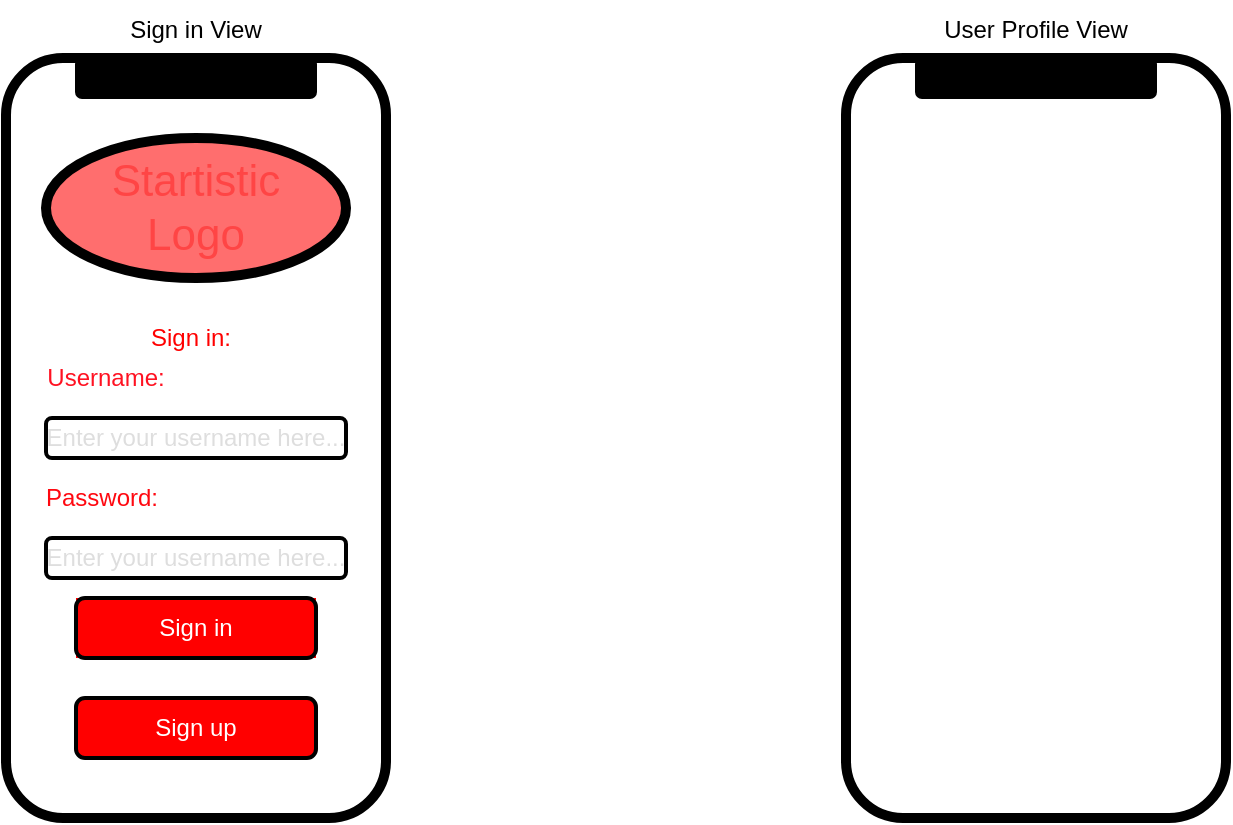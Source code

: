 <mxfile version="13.9.9" type="github">
  <diagram id="vLK1QHzsZwCWe26-EjpD" name="Page-1">
    <mxGraphModel dx="1426" dy="1995" grid="1" gridSize="10" guides="1" tooltips="1" connect="1" arrows="1" fold="1" page="1" pageScale="1" pageWidth="827" pageHeight="1169" math="0" shadow="0">
      <root>
        <mxCell id="0" />
        <mxCell id="1" parent="0" />
        <mxCell id="SXSW4Jbu2w7X9lbYHK37-1" value="Sign in View" style="text;html=1;strokeColor=none;fillColor=none;align=center;verticalAlign=middle;whiteSpace=wrap;rounded=0;" vertex="1" parent="1">
          <mxGeometry x="130" y="-1169" width="130" height="29" as="geometry" />
        </mxCell>
        <mxCell id="SXSW4Jbu2w7X9lbYHK37-7" value="" style="group;fillColor=#ffffff;" vertex="1" connectable="0" parent="1">
          <mxGeometry x="100" y="-1140" width="210" height="380" as="geometry" />
        </mxCell>
        <mxCell id="SXSW4Jbu2w7X9lbYHK37-3" value="" style="rounded=1;whiteSpace=wrap;html=1;strokeWidth=5;fillColor=#FFFFFF;" vertex="1" parent="SXSW4Jbu2w7X9lbYHK37-7">
          <mxGeometry width="190" height="380" as="geometry" />
        </mxCell>
        <mxCell id="SXSW4Jbu2w7X9lbYHK37-4" value="" style="rounded=1;whiteSpace=wrap;html=1;fillColor=#000000;" vertex="1" parent="SXSW4Jbu2w7X9lbYHK37-7">
          <mxGeometry x="35" width="120" height="20" as="geometry" />
        </mxCell>
        <mxCell id="SXSW4Jbu2w7X9lbYHK37-10" value="" style="ellipse;whiteSpace=wrap;html=1;strokeWidth=5;fillColor=#FF6E6E;" vertex="1" parent="SXSW4Jbu2w7X9lbYHK37-7">
          <mxGeometry x="20" y="40" width="150" height="70" as="geometry" />
        </mxCell>
        <mxCell id="SXSW4Jbu2w7X9lbYHK37-11" value="&lt;font style=&quot;font-size: 22px&quot; color=&quot;#ff4545&quot;&gt;Startistic Logo&lt;/font&gt;" style="text;html=1;strokeColor=none;fillColor=none;align=center;verticalAlign=middle;whiteSpace=wrap;rounded=0;" vertex="1" parent="SXSW4Jbu2w7X9lbYHK37-7">
          <mxGeometry x="40" y="65" width="110" height="20" as="geometry" />
        </mxCell>
        <mxCell id="SXSW4Jbu2w7X9lbYHK37-12" value="" style="rounded=1;whiteSpace=wrap;html=1;strokeWidth=2;" vertex="1" parent="SXSW4Jbu2w7X9lbYHK37-7">
          <mxGeometry x="20" y="180" width="150" height="20" as="geometry" />
        </mxCell>
        <mxCell id="SXSW4Jbu2w7X9lbYHK37-13" value="&lt;font color=&quot;#ff0000&quot;&gt;Sign in:&lt;/font&gt;" style="text;html=1;strokeColor=none;fillColor=none;align=center;verticalAlign=middle;whiteSpace=wrap;rounded=0;" vertex="1" parent="SXSW4Jbu2w7X9lbYHK37-7">
          <mxGeometry x="70" y="130" width="45" height="20" as="geometry" />
        </mxCell>
        <mxCell id="SXSW4Jbu2w7X9lbYHK37-14" value="&lt;font color=&quot;#ff1222&quot;&gt;Username:&lt;/font&gt;" style="text;html=1;strokeColor=none;fillColor=none;align=center;verticalAlign=middle;whiteSpace=wrap;rounded=0;" vertex="1" parent="SXSW4Jbu2w7X9lbYHK37-7">
          <mxGeometry x="30" y="150" width="40" height="20" as="geometry" />
        </mxCell>
        <mxCell id="SXSW4Jbu2w7X9lbYHK37-16" value="&lt;font color=&quot;#ff0810&quot;&gt;Password:&lt;/font&gt;" style="text;html=1;strokeColor=none;fillColor=none;align=center;verticalAlign=middle;whiteSpace=wrap;rounded=0;" vertex="1" parent="SXSW4Jbu2w7X9lbYHK37-7">
          <mxGeometry x="27.5" y="210" width="40" height="20" as="geometry" />
        </mxCell>
        <mxCell id="SXSW4Jbu2w7X9lbYHK37-15" value="&lt;font color=&quot;#dedede&quot;&gt;Enter your username here...&lt;/font&gt;" style="text;html=1;strokeColor=none;fillColor=none;align=center;verticalAlign=middle;whiteSpace=wrap;rounded=0;" vertex="1" parent="SXSW4Jbu2w7X9lbYHK37-7">
          <mxGeometry x="5" y="180" width="180" height="20" as="geometry" />
        </mxCell>
        <mxCell id="SXSW4Jbu2w7X9lbYHK37-18" value="" style="rounded=1;whiteSpace=wrap;html=1;strokeWidth=2;" vertex="1" parent="SXSW4Jbu2w7X9lbYHK37-7">
          <mxGeometry x="20" y="240" width="150" height="20" as="geometry" />
        </mxCell>
        <mxCell id="SXSW4Jbu2w7X9lbYHK37-22" value="" style="group;fillColor=#FF0000;" vertex="1" connectable="0" parent="SXSW4Jbu2w7X9lbYHK37-7">
          <mxGeometry x="35" y="270" width="120" height="30" as="geometry" />
        </mxCell>
        <mxCell id="SXSW4Jbu2w7X9lbYHK37-19" value="" style="rounded=1;whiteSpace=wrap;html=1;strokeWidth=2;fillColor=#FF0000;" vertex="1" parent="SXSW4Jbu2w7X9lbYHK37-22">
          <mxGeometry width="120" height="30" as="geometry" />
        </mxCell>
        <mxCell id="SXSW4Jbu2w7X9lbYHK37-20" value="&lt;font color=&quot;#ffffff&quot;&gt;Sign in&lt;/font&gt;" style="text;html=1;strokeColor=none;fillColor=none;align=center;verticalAlign=middle;whiteSpace=wrap;rounded=0;" vertex="1" parent="SXSW4Jbu2w7X9lbYHK37-22">
          <mxGeometry x="15" y="5" width="90" height="20" as="geometry" />
        </mxCell>
        <mxCell id="SXSW4Jbu2w7X9lbYHK37-23" value="" style="group" vertex="1" connectable="0" parent="SXSW4Jbu2w7X9lbYHK37-7">
          <mxGeometry x="35" y="320" width="120" height="30" as="geometry" />
        </mxCell>
        <mxCell id="SXSW4Jbu2w7X9lbYHK37-24" value="" style="rounded=1;whiteSpace=wrap;html=1;strokeWidth=2;fillColor=#FF0000;" vertex="1" parent="SXSW4Jbu2w7X9lbYHK37-23">
          <mxGeometry width="120" height="30" as="geometry" />
        </mxCell>
        <mxCell id="SXSW4Jbu2w7X9lbYHK37-25" value="&lt;font color=&quot;#ffffff&quot;&gt;Sign up&lt;/font&gt;" style="text;html=1;strokeColor=none;fillColor=none;align=center;verticalAlign=middle;whiteSpace=wrap;rounded=0;" vertex="1" parent="SXSW4Jbu2w7X9lbYHK37-23">
          <mxGeometry x="15" y="5" width="90" height="20" as="geometry" />
        </mxCell>
        <mxCell id="SXSW4Jbu2w7X9lbYHK37-17" value="&lt;font color=&quot;#dedede&quot;&gt;Enter your username here...&lt;/font&gt;" style="text;html=1;strokeColor=none;fillColor=none;align=center;verticalAlign=middle;whiteSpace=wrap;rounded=0;" vertex="1" parent="SXSW4Jbu2w7X9lbYHK37-7">
          <mxGeometry x="5" y="240" width="180" height="20" as="geometry" />
        </mxCell>
        <mxCell id="SXSW4Jbu2w7X9lbYHK37-8" value="" style="group" vertex="1" connectable="0" parent="1">
          <mxGeometry x="520" y="-1140" width="190" height="380" as="geometry" />
        </mxCell>
        <mxCell id="SXSW4Jbu2w7X9lbYHK37-5" value="" style="rounded=1;whiteSpace=wrap;html=1;strokeWidth=5;" vertex="1" parent="SXSW4Jbu2w7X9lbYHK37-8">
          <mxGeometry width="190" height="380" as="geometry" />
        </mxCell>
        <mxCell id="SXSW4Jbu2w7X9lbYHK37-6" value="" style="rounded=1;whiteSpace=wrap;html=1;fillColor=#000000;" vertex="1" parent="SXSW4Jbu2w7X9lbYHK37-8">
          <mxGeometry x="35" width="120" height="20" as="geometry" />
        </mxCell>
        <mxCell id="SXSW4Jbu2w7X9lbYHK37-9" value="User Profile View" style="text;html=1;strokeColor=none;fillColor=none;align=center;verticalAlign=middle;whiteSpace=wrap;rounded=0;" vertex="1" parent="1">
          <mxGeometry x="550" y="-1164" width="130" height="20" as="geometry" />
        </mxCell>
      </root>
    </mxGraphModel>
  </diagram>
</mxfile>
